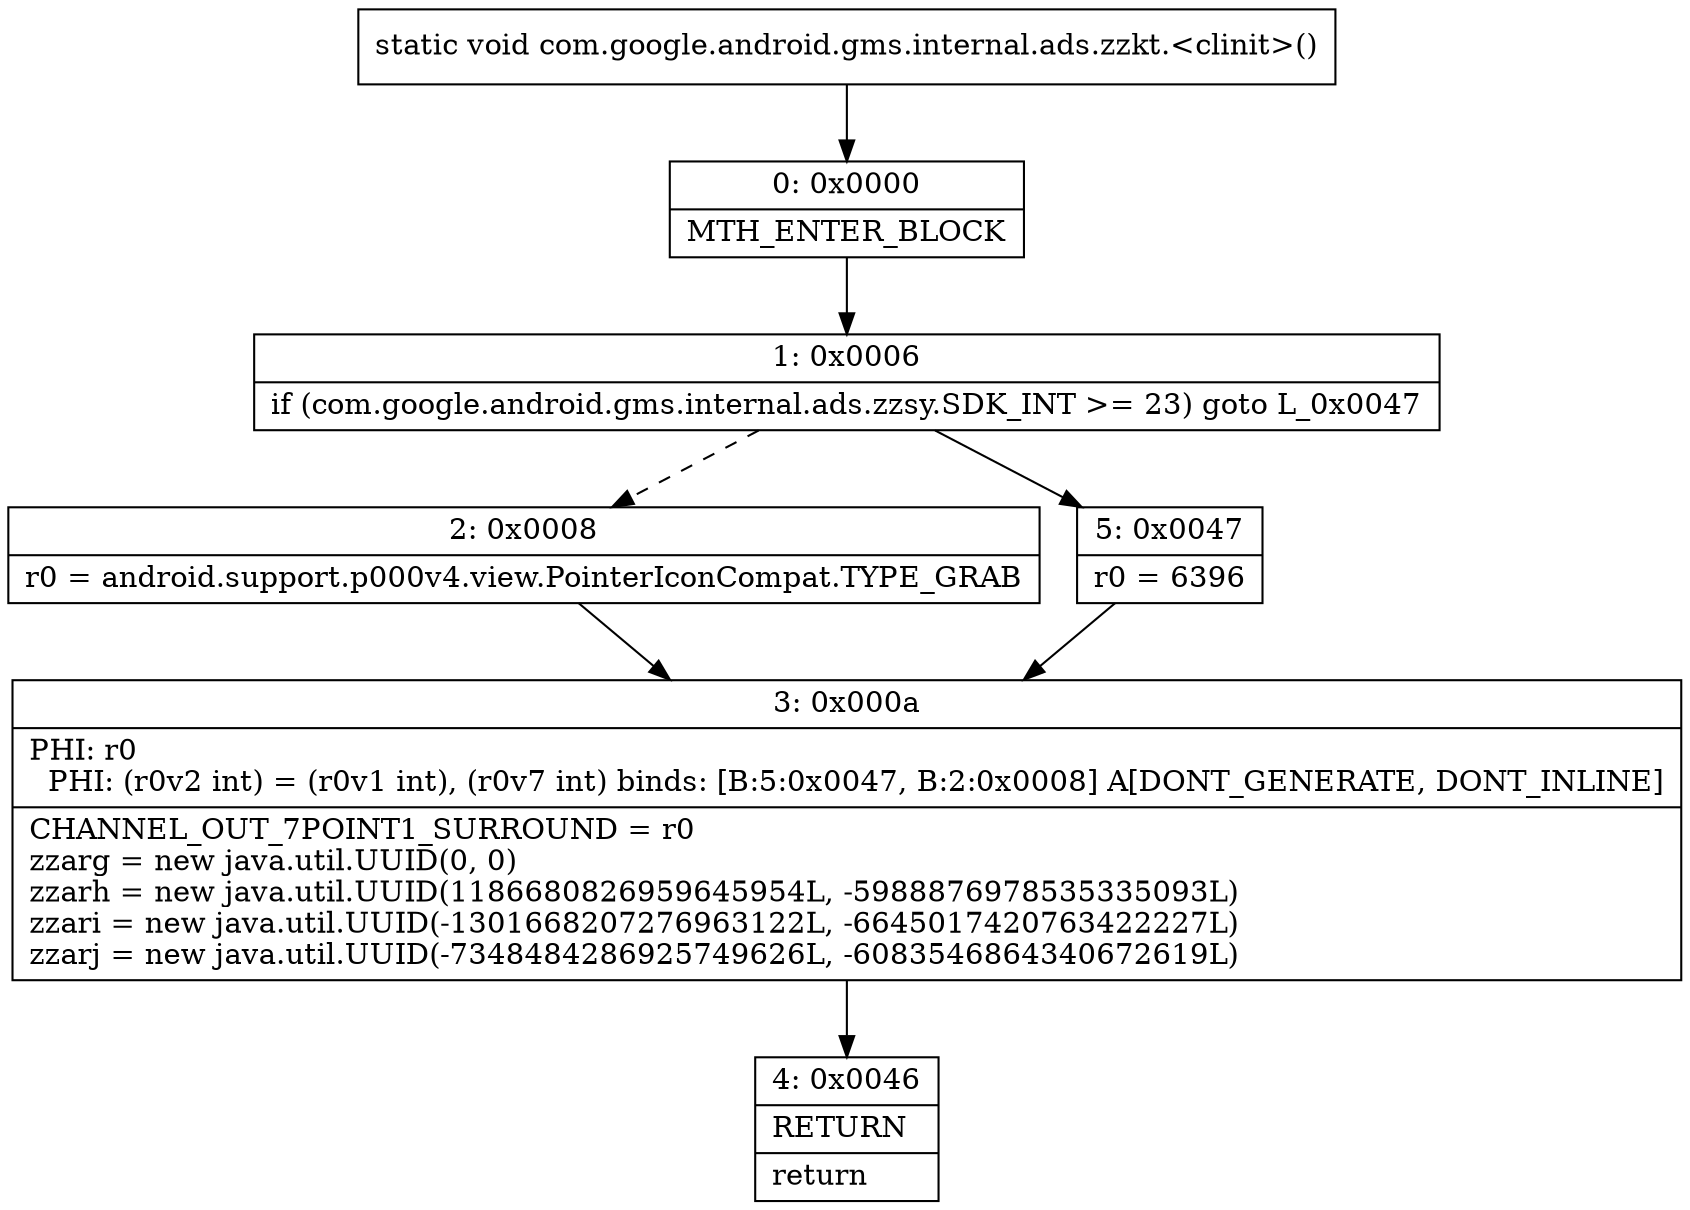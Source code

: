 digraph "CFG forcom.google.android.gms.internal.ads.zzkt.\<clinit\>()V" {
Node_0 [shape=record,label="{0\:\ 0x0000|MTH_ENTER_BLOCK\l}"];
Node_1 [shape=record,label="{1\:\ 0x0006|if (com.google.android.gms.internal.ads.zzsy.SDK_INT \>= 23) goto L_0x0047\l}"];
Node_2 [shape=record,label="{2\:\ 0x0008|r0 = android.support.p000v4.view.PointerIconCompat.TYPE_GRAB\l}"];
Node_3 [shape=record,label="{3\:\ 0x000a|PHI: r0 \l  PHI: (r0v2 int) = (r0v1 int), (r0v7 int) binds: [B:5:0x0047, B:2:0x0008] A[DONT_GENERATE, DONT_INLINE]\l|CHANNEL_OUT_7POINT1_SURROUND = r0\lzzarg = new java.util.UUID(0, 0)\lzzarh = new java.util.UUID(1186680826959645954L, \-5988876978535335093L)\lzzari = new java.util.UUID(\-1301668207276963122L, \-6645017420763422227L)\lzzarj = new java.util.UUID(\-7348484286925749626L, \-6083546864340672619L)\l}"];
Node_4 [shape=record,label="{4\:\ 0x0046|RETURN\l|return\l}"];
Node_5 [shape=record,label="{5\:\ 0x0047|r0 = 6396\l}"];
MethodNode[shape=record,label="{static void com.google.android.gms.internal.ads.zzkt.\<clinit\>() }"];
MethodNode -> Node_0;
Node_0 -> Node_1;
Node_1 -> Node_2[style=dashed];
Node_1 -> Node_5;
Node_2 -> Node_3;
Node_3 -> Node_4;
Node_5 -> Node_3;
}

